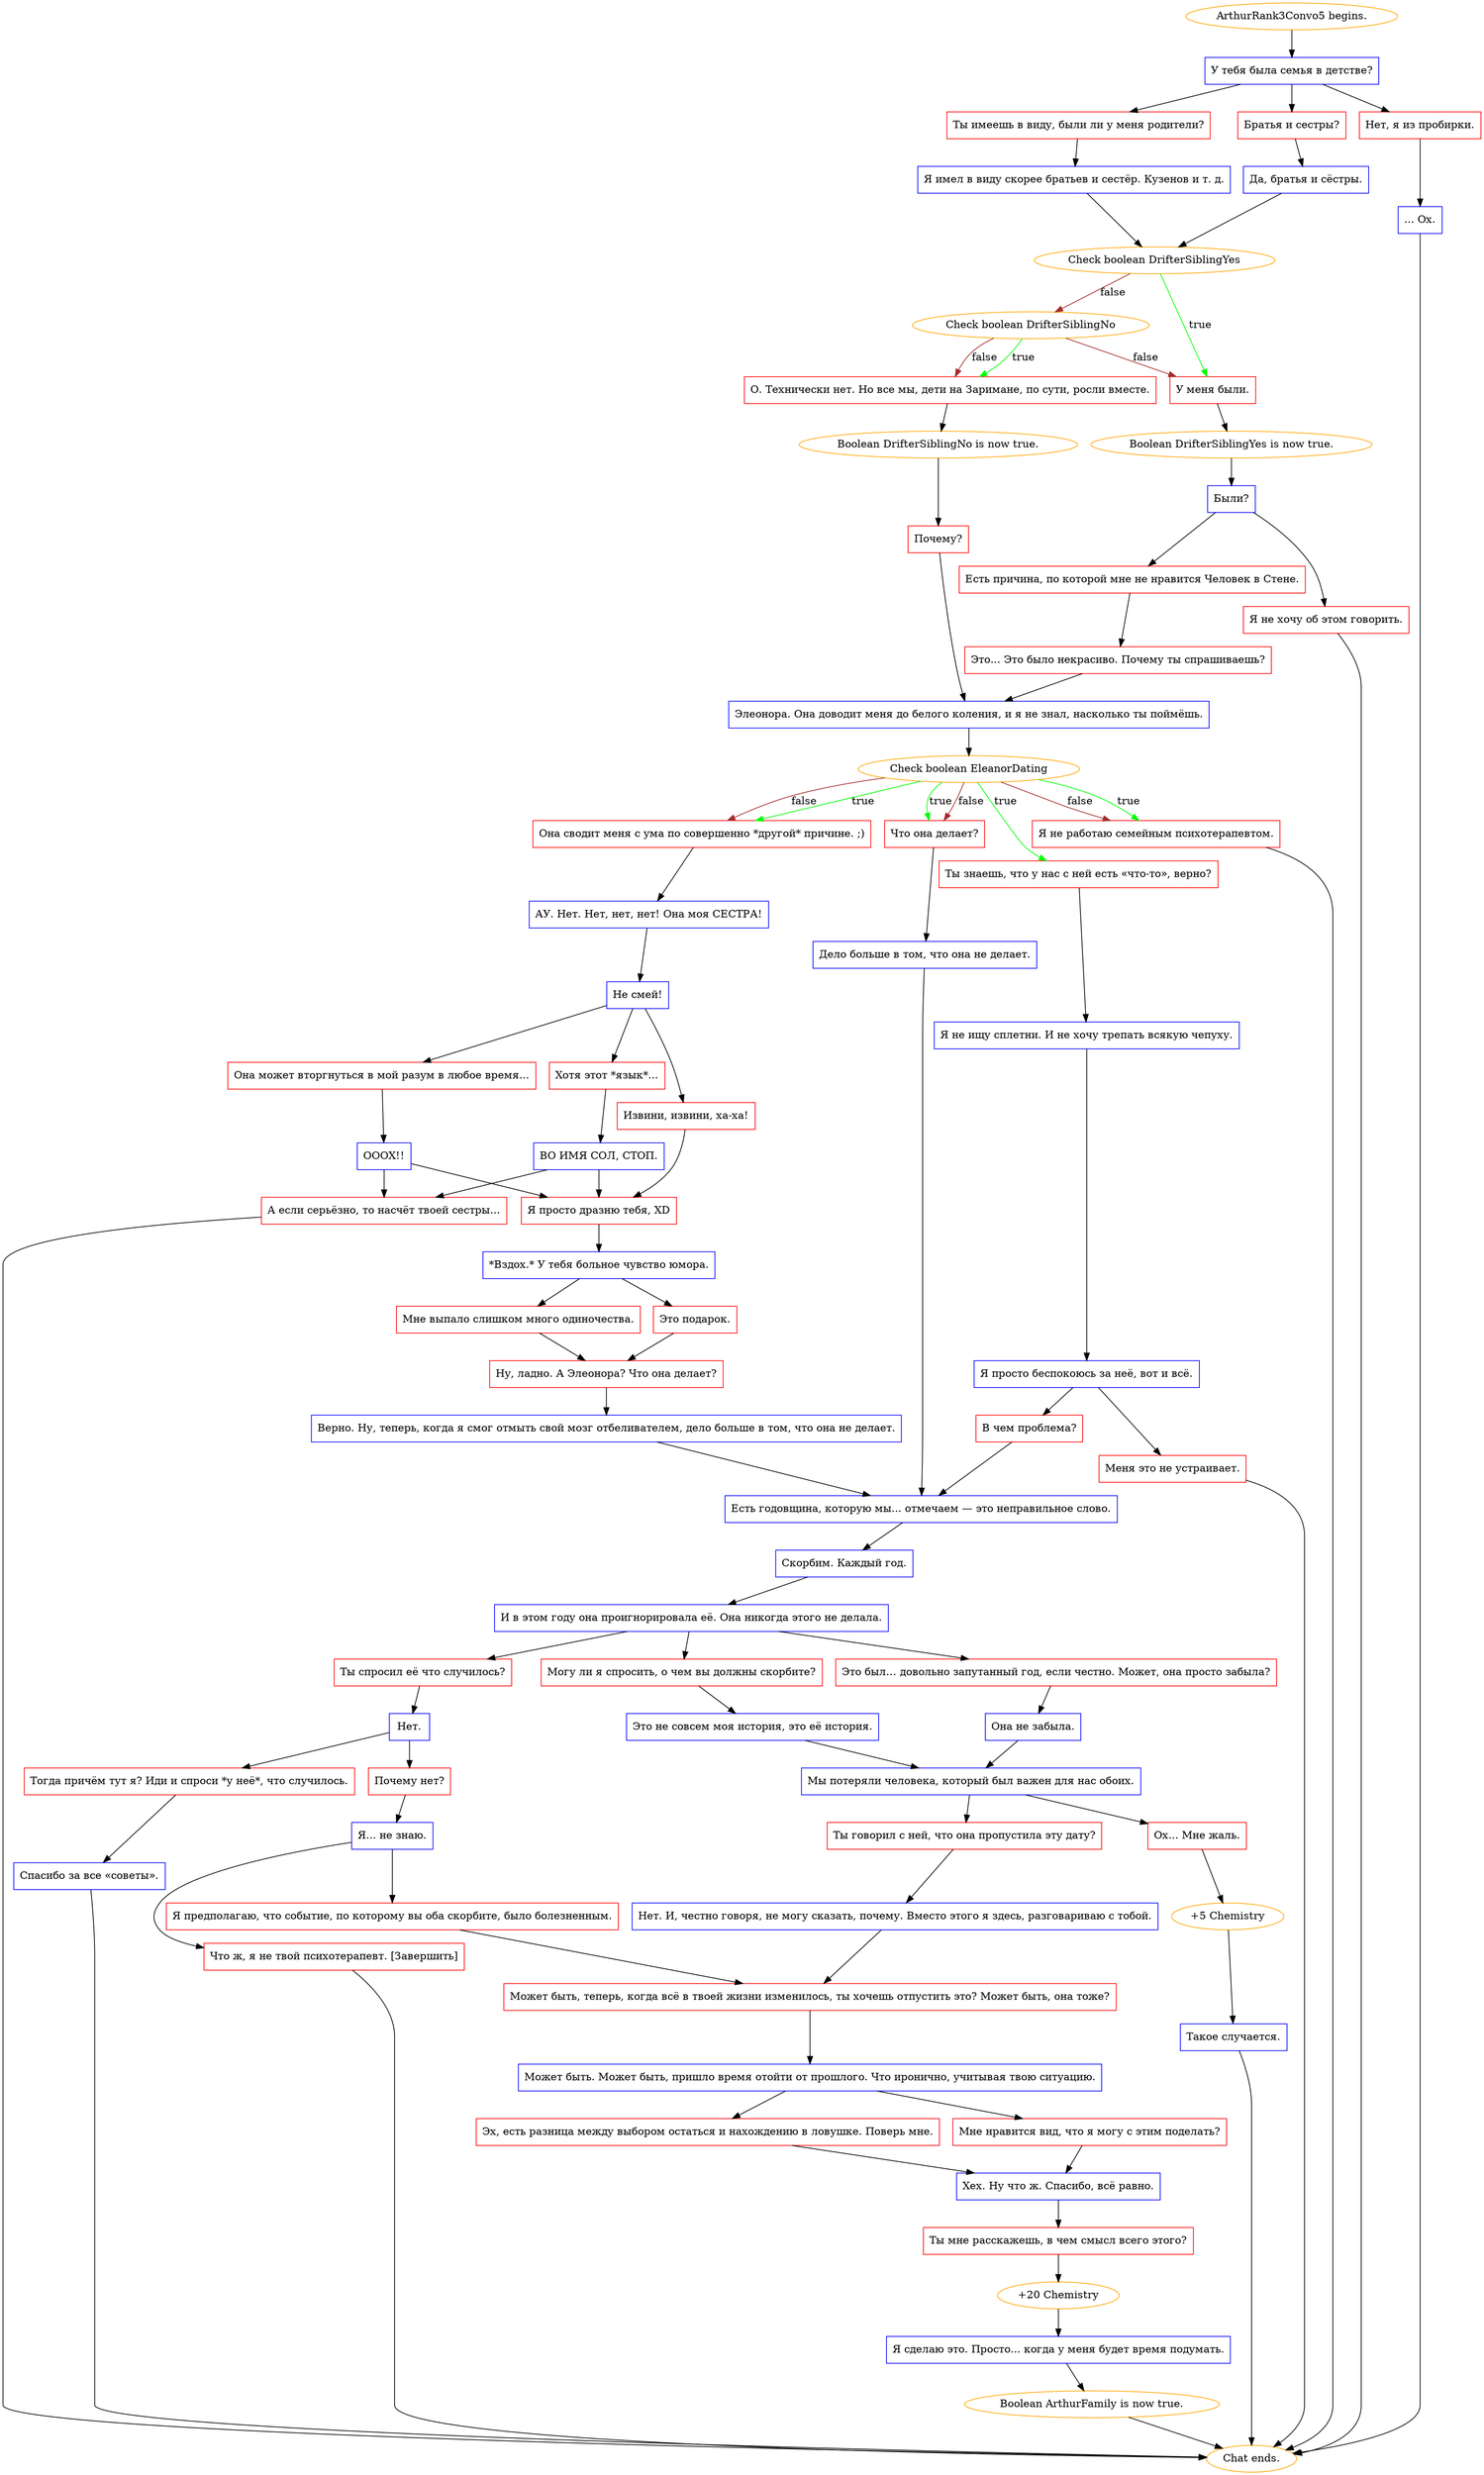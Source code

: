 digraph {
	"ArthurRank3Convo5 begins." [color=orange];
		"ArthurRank3Convo5 begins." -> j4158345156;
	j4158345156 [label="У тебя была семья в детстве?",shape=box,color=blue];
		j4158345156 -> j1340907972;
		j4158345156 -> j2992054072;
		j4158345156 -> j142247255;
	j1340907972 [label="Братья и сестры?",shape=box,color=red];
		j1340907972 -> j2585372344;
	j2992054072 [label="Ты имеешь в виду, были ли у меня родители?",shape=box,color=red];
		j2992054072 -> j1510066092;
	j142247255 [label="Нет, я из пробирки.",shape=box,color=red];
		j142247255 -> j554225529;
	j2585372344 [label="Да, братья и сёстры.",shape=box,color=blue];
		j2585372344 -> j4264579692;
	j1510066092 [label="Я имел в виду скорее братьев и сестёр. Кузенов и т. д.",shape=box,color=blue];
		j1510066092 -> j4264579692;
	j554225529 [label="... Ох.",shape=box,color=blue];
		j554225529 -> "Chat ends.";
	j4264579692 [label="Check boolean DrifterSiblingYes",color=orange];
		j4264579692 -> j4054605246 [label=true,color=green];
		j4264579692 -> j440642073 [label=false,color=brown];
	"Chat ends." [color=orange];
	j4054605246 [label="У меня были.",shape=box,color=red];
		j4054605246 -> j1831056824;
	j440642073 [label="Check boolean DrifterSiblingNo",color=orange];
		j440642073 -> j1768371549 [label=true,color=green];
		j440642073 -> j4054605246 [label=false,color=brown];
		j440642073 -> j1768371549 [label=false,color=brown];
	j1831056824 [label="Boolean DrifterSiblingYes is now true.",color=orange];
		j1831056824 -> j1507059875;
	j1768371549 [label="О. Технически нет. Но все мы, дети на Заримане, по сути, росли вместе.",shape=box,color=red];
		j1768371549 -> j564568056;
	j1507059875 [label="Были?",shape=box,color=blue];
		j1507059875 -> j1355195610;
		j1507059875 -> j2728234853;
	j564568056 [label="Boolean DrifterSiblingNo is now true.",color=orange];
		j564568056 -> j3985639224;
	j1355195610 [label="Есть причина, по которой мне не нравится Человек в Стене.",shape=box,color=red];
		j1355195610 -> j1262739438;
	j2728234853 [label="Я не хочу об этом говорить.",shape=box,color=red];
		j2728234853 -> "Chat ends.";
	j3985639224 [label="Почему?",shape=box,color=red];
		j3985639224 -> j1827789945;
	j1262739438 [label="Это... Это было некрасиво. Почему ты спрашиваешь?",shape=box,color=red];
		j1262739438 -> j1827789945;
	j1827789945 [label="Элеонора. Она доводит меня до белого коления, и я не знал, насколько ты поймёшь.",shape=box,color=blue];
		j1827789945 -> j2603314524;
	j2603314524 [label="Check boolean EleanorDating",color=orange];
		j2603314524 -> j1233788157 [label=true,color=green];
		j2603314524 -> j3616546765 [label=true,color=green];
		j2603314524 -> j3160478222 [label=true,color=green];
		j2603314524 -> j539841229 [label=true,color=green];
		j2603314524 -> j3616546765 [label=false,color=brown];
		j2603314524 -> j3160478222 [label=false,color=brown];
		j2603314524 -> j539841229 [label=false,color=brown];
	j1233788157 [label="Ты знаешь, что у нас с ней есть «что-то», верно?",shape=box,color=red];
		j1233788157 -> j3619223451;
	j3616546765 [label="Что она делает?",shape=box,color=red];
		j3616546765 -> j2015371081;
	j3160478222 [label="Она сводит меня с ума по совершенно *другой* причине. ;)",shape=box,color=red];
		j3160478222 -> j1576804983;
	j539841229 [label="Я не работаю семейным психотерапевтом.",shape=box,color=red];
		j539841229 -> "Chat ends.";
	j3619223451 [label="Я не ищу сплетни. И не хочу трепать всякую чепуху.",shape=box,color=blue];
		j3619223451 -> j1186157706;
	j2015371081 [label="Дело больше в том, что она не делает.",shape=box,color=blue];
		j2015371081 -> j469524142;
	j1576804983 [label="АУ. Нет. Нет, нет, нет! Она моя СЕСТРА!",shape=box,color=blue];
		j1576804983 -> j695907585;
	j1186157706 [label="Я просто беспокоюсь за неё, вот и всё.",shape=box,color=blue];
		j1186157706 -> j2067463806;
		j1186157706 -> j4024503465;
	j469524142 [label="Есть годовщина, которую мы... отмечаем — это неправильное слово.",shape=box,color=blue];
		j469524142 -> j1875734606;
	j695907585 [label="Не смей!",shape=box,color=blue];
		j695907585 -> j2852365901;
		j695907585 -> j2324608664;
		j695907585 -> j2346788065;
	j2067463806 [label="В чем проблема?",shape=box,color=red];
		j2067463806 -> j469524142;
	j4024503465 [label="Меня это не устраивает.",shape=box,color=red];
		j4024503465 -> "Chat ends.";
	j1875734606 [label="Скорбим. Каждый год.",shape=box,color=blue];
		j1875734606 -> j158735587;
	j2852365901 [label="Извини, извини, ха-ха!",shape=box,color=red];
		j2852365901 -> j744447760;
	j2324608664 [label="Хотя этот *язык*...",shape=box,color=red];
		j2324608664 -> j1852122050;
	j2346788065 [label="Она может вторгнуться в мой разум в любое время...",shape=box,color=red];
		j2346788065 -> j2191906460;
	j158735587 [label="И в этом году она проигнорировала её. Она никогда этого не делала.",shape=box,color=blue];
		j158735587 -> j740776955;
		j158735587 -> j2031458655;
		j158735587 -> j3117278953;
	j744447760 [label="Я просто дразню тебя, XD",shape=box,color=red];
		j744447760 -> j287781790;
	j1852122050 [label="ВО ИМЯ СОЛ, СТОП.",shape=box,color=blue];
		j1852122050 -> j1789376178;
		j1852122050 -> j744447760;
	j2191906460 [label="ОООХ!!",shape=box,color=blue];
		j2191906460 -> j1789376178;
		j2191906460 -> j744447760;
	j740776955 [label="Это был… довольно запутанный год, если честно. Может, она просто забыла?",shape=box,color=red];
		j740776955 -> j1227135746;
	j2031458655 [label="Могу ли я спросить, о чем вы должны скорбите?",shape=box,color=red];
		j2031458655 -> j3057141641;
	j3117278953 [label="Ты спросил её что случилось?",shape=box,color=red];
		j3117278953 -> j3426819946;
	j287781790 [label="*Вздох.* У тебя больное чувство юмора.",shape=box,color=blue];
		j287781790 -> j3877633184;
		j287781790 -> j2601465496;
	j1789376178 [label="А если серьёзно, то насчёт твоей сестры...",shape=box,color=red];
		j1789376178 -> "Chat ends.";
	j1227135746 [label="Она не забыла.",shape=box,color=blue];
		j1227135746 -> j1222463655;
	j3057141641 [label="Это не совсем моя история, это её история.",shape=box,color=blue];
		j3057141641 -> j1222463655;
	j3426819946 [label="Нет.",shape=box,color=blue];
		j3426819946 -> j1394845151;
		j3426819946 -> j194475414;
	j3877633184 [label="Мне выпало слишком много одиночества.",shape=box,color=red];
		j3877633184 -> j1074711229;
	j2601465496 [label="Это подарок.",shape=box,color=red];
		j2601465496 -> j1074711229;
	j1222463655 [label="Мы потеряли человека, который был важен для нас обоих.",shape=box,color=blue];
		j1222463655 -> j13238622;
		j1222463655 -> j3749695672;
	j1394845151 [label="Почему нет?",shape=box,color=red];
		j1394845151 -> j908319993;
	j194475414 [label="Тогда причём тут я? Иди и спроси *у неё*, что случилось.",shape=box,color=red];
		j194475414 -> j1284382699;
	j1074711229 [label="Ну, ладно. А Элеонора? Что она делает?",shape=box,color=red];
		j1074711229 -> j936735293;
	j13238622 [label="Ты говорил с ней, что она пропустила эту дату?",shape=box,color=red];
		j13238622 -> j3300996930;
	j3749695672 [label="Ох... Мне жаль.",shape=box,color=red];
		j3749695672 -> j879684872;
	j908319993 [label="Я... не знаю.",shape=box,color=blue];
		j908319993 -> j1640006839;
		j908319993 -> j1220488921;
	j1284382699 [label="Спасибо за все «советы».",shape=box,color=blue];
		j1284382699 -> "Chat ends.";
	j936735293 [label="Верно. Ну, теперь, когда я смог отмыть свой мозг отбеливателем, дело больше в том, что она не делает.",shape=box,color=blue];
		j936735293 -> j469524142;
	j3300996930 [label="Нет. И, честно говоря, не могу сказать, почему. Вместо этого я здесь, разговариваю с тобой.",shape=box,color=blue];
		j3300996930 -> j1785797034;
	j879684872 [label="+5 Chemistry",color=orange];
		j879684872 -> j4038927090;
	j1640006839 [label="Я предполагаю, что событие, по которому вы оба скорбите, было болезненным.",shape=box,color=red];
		j1640006839 -> j1785797034;
	j1220488921 [label="Что ж, я не твой психотерапевт. [Завершить]",shape=box,color=red];
		j1220488921 -> "Chat ends.";
	j1785797034 [label="Может быть, теперь, когда всё в твоей жизни изменилось, ты хочешь отпустить это? Может быть, она тоже?",shape=box,color=red];
		j1785797034 -> j1857307081;
	j4038927090 [label="Такое случается.",shape=box,color=blue];
		j4038927090 -> "Chat ends.";
	j1857307081 [label="Может быть. Может быть, пришло время отойти от прошлого. Что иронично, учитывая твою ситуацию.",shape=box,color=blue];
		j1857307081 -> j1516238030;
		j1857307081 -> j2731167466;
	j1516238030 [label="Эх, есть разница между выбором остаться и нахождению в ловушке. Поверь мне.",shape=box,color=red];
		j1516238030 -> j882485533;
	j2731167466 [label="Мне нравится вид, что я могу с этим поделать?",shape=box,color=red];
		j2731167466 -> j882485533;
	j882485533 [label="Хех. Ну что ж. Спасибо, всё равно.",shape=box,color=blue];
		j882485533 -> j3013868006;
	j3013868006 [label="Ты мне расскажешь, в чем смысл всего этого?",shape=box,color=red];
		j3013868006 -> j220623949;
	j220623949 [label="+20 Chemistry",color=orange];
		j220623949 -> j2225467924;
	j2225467924 [label="Я сделаю это. Просто... когда у меня будет время подумать.",shape=box,color=blue];
		j2225467924 -> j390799925;
	j390799925 [label="Boolean ArthurFamily is now true.",color=orange];
		j390799925 -> "Chat ends.";
}